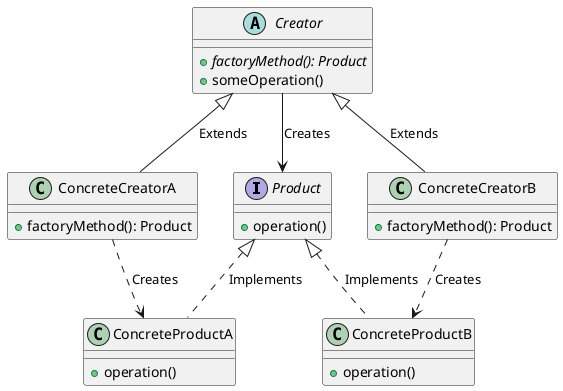 @startuml

interface Product {
    +operation()
}

class ConcreteProductA {
    +operation()
}

class ConcreteProductB {
    +operation()
}

abstract class Creator {
    +{abstract} factoryMethod(): Product
    +someOperation()
}

class ConcreteCreatorA {
    +factoryMethod(): Product
}

class ConcreteCreatorB {
    +factoryMethod(): Product
}

Product <|.. ConcreteProductA : Implements
Product <|.. ConcreteProductB : Implements
Creator <|-- ConcreteCreatorA : Extends
Creator <|-- ConcreteCreatorB : Extends
Creator --> Product : Creates
ConcreteCreatorA ..> ConcreteProductA : Creates
ConcreteCreatorB ..> ConcreteProductB : Creates

@enduml
